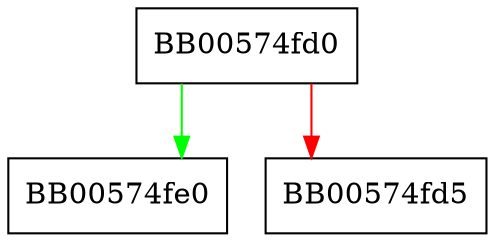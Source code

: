 digraph OSSL_CRMF_CERTTEMPLATE_get0_issuer {
  node [shape="box"];
  graph [splines=ortho];
  BB00574fd0 -> BB00574fe0 [color="green"];
  BB00574fd0 -> BB00574fd5 [color="red"];
}